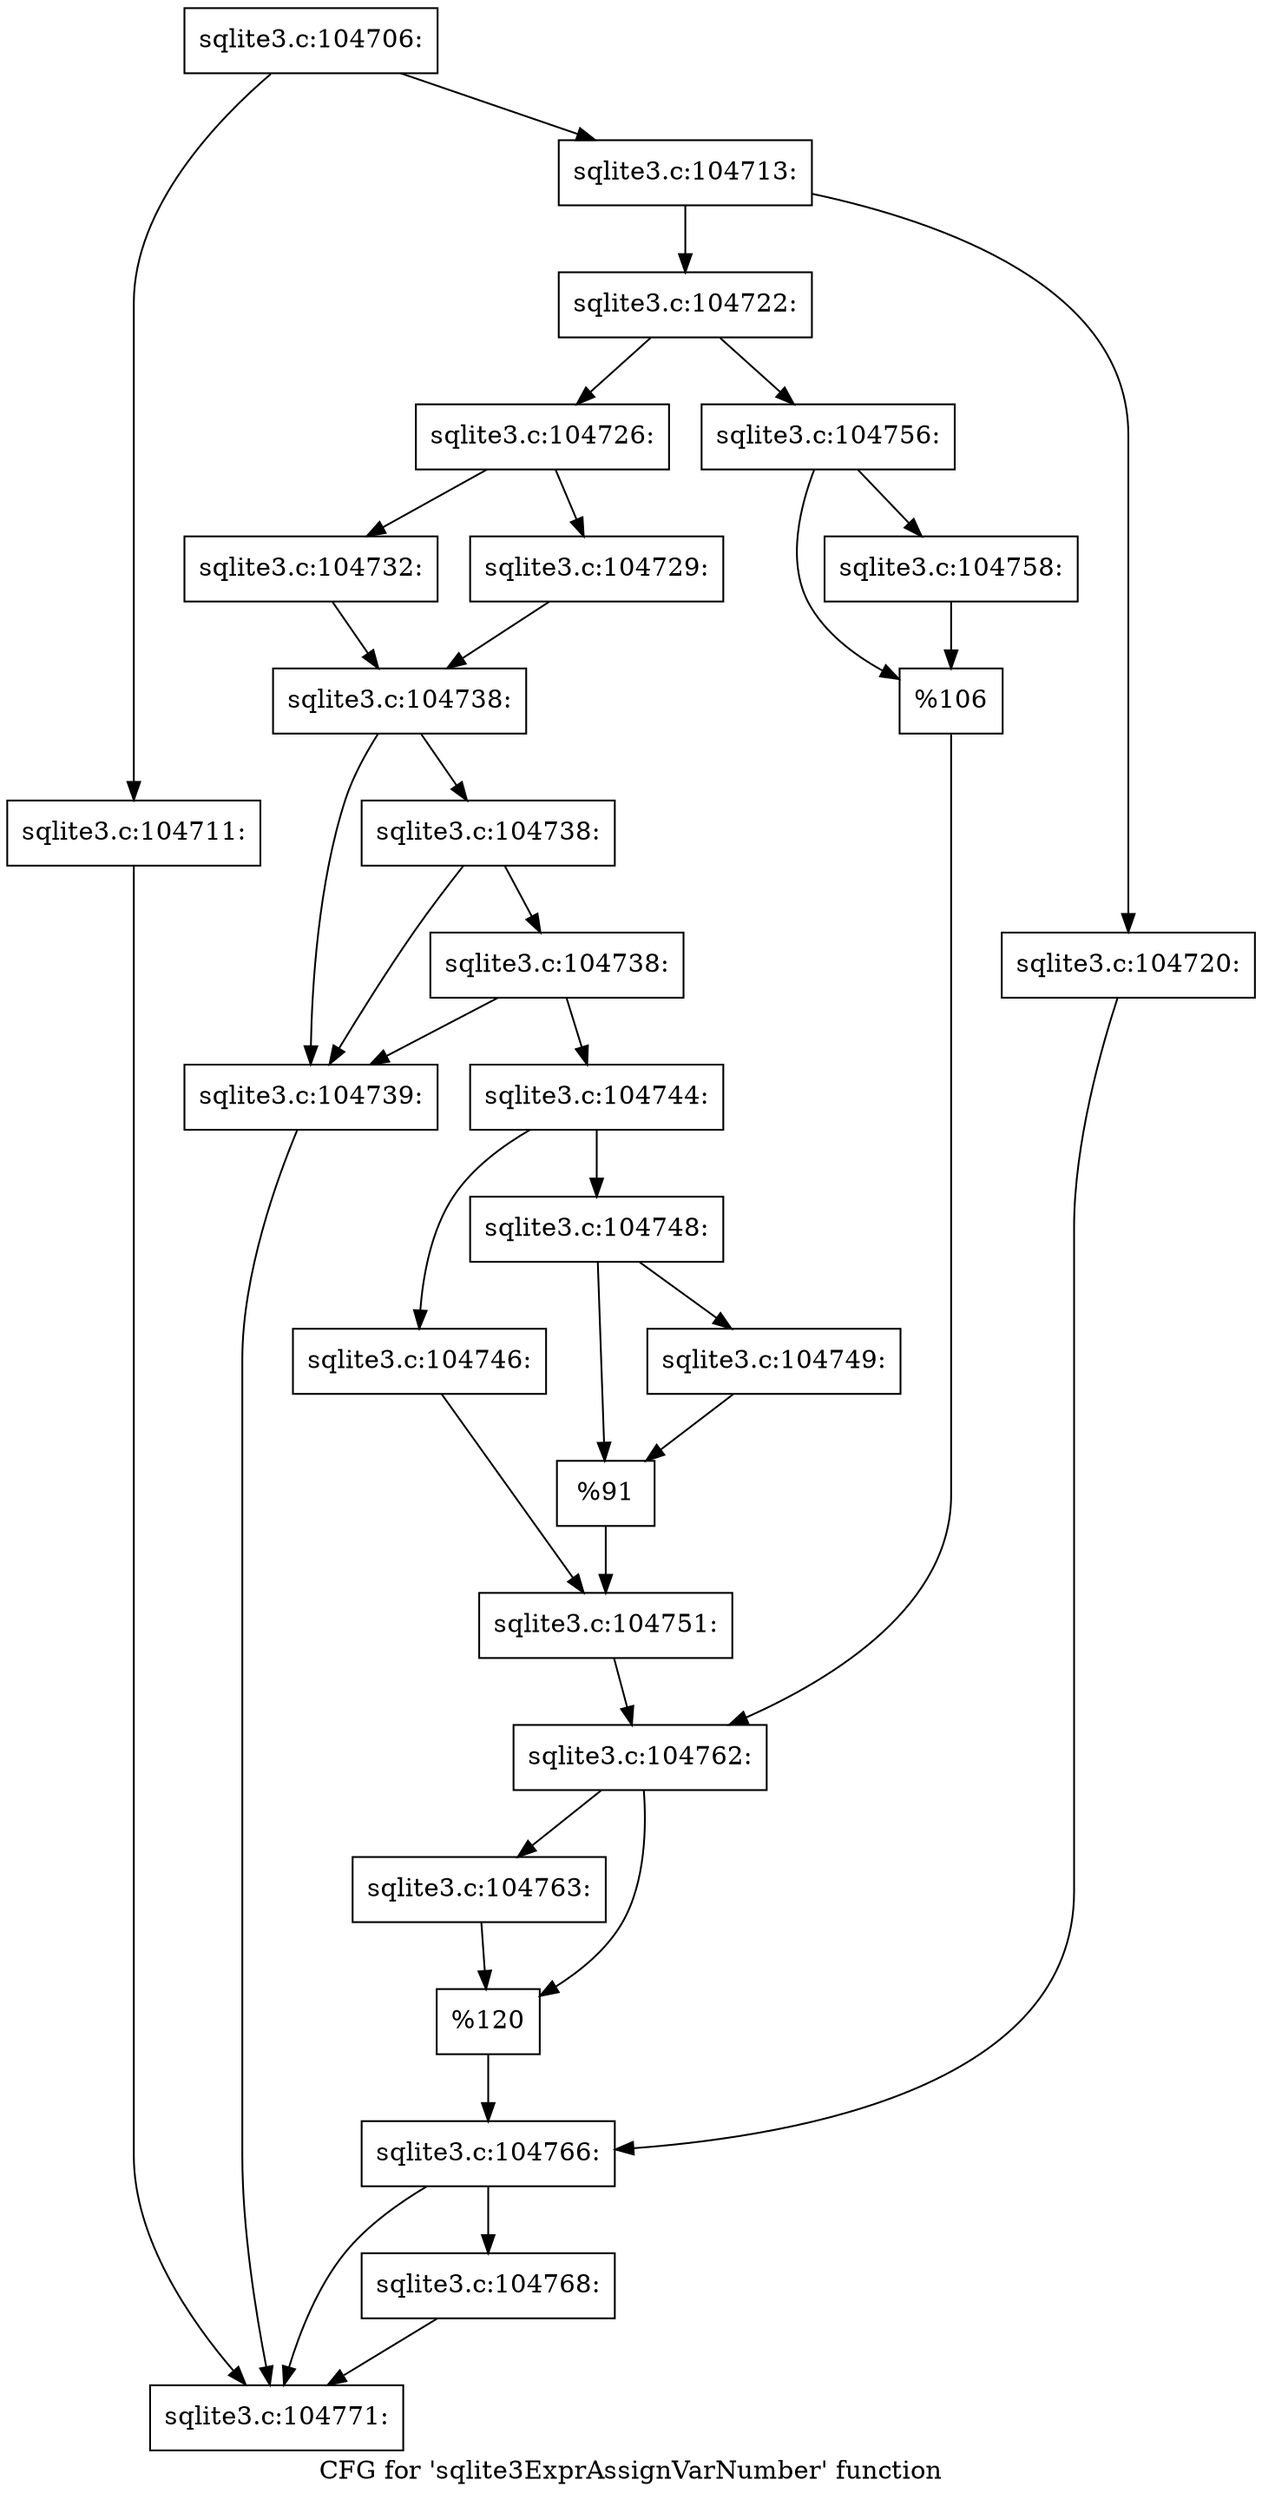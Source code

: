 digraph "CFG for 'sqlite3ExprAssignVarNumber' function" {
	label="CFG for 'sqlite3ExprAssignVarNumber' function";

	Node0x55c0fa0a6a20 [shape=record,label="{sqlite3.c:104706:}"];
	Node0x55c0fa0a6a20 -> Node0x55c0fa0b2600;
	Node0x55c0fa0a6a20 -> Node0x55c0fa0b2650;
	Node0x55c0fa0b2600 [shape=record,label="{sqlite3.c:104711:}"];
	Node0x55c0fa0b2600 -> Node0x55c0fa0bad20;
	Node0x55c0fa0b2650 [shape=record,label="{sqlite3.c:104713:}"];
	Node0x55c0fa0b2650 -> Node0x55c0fa0b2ea0;
	Node0x55c0fa0b2650 -> Node0x55c0fa0b2f40;
	Node0x55c0fa0b2ea0 [shape=record,label="{sqlite3.c:104720:}"];
	Node0x55c0fa0b2ea0 -> Node0x55c0fa0b2ef0;
	Node0x55c0fa0b2f40 [shape=record,label="{sqlite3.c:104722:}"];
	Node0x55c0fa0b2f40 -> Node0x55c0fa0b3e50;
	Node0x55c0fa0b2f40 -> Node0x55c0fa0b3ef0;
	Node0x55c0fa0b3e50 [shape=record,label="{sqlite3.c:104726:}"];
	Node0x55c0fa0b3e50 -> Node0x55c0fa0b4a20;
	Node0x55c0fa0b3e50 -> Node0x55c0fa0b4ac0;
	Node0x55c0fa0b4a20 [shape=record,label="{sqlite3.c:104729:}"];
	Node0x55c0fa0b4a20 -> Node0x55c0fa0b4a70;
	Node0x55c0fa0b4ac0 [shape=record,label="{sqlite3.c:104732:}"];
	Node0x55c0fa0b4ac0 -> Node0x55c0fa0b4a70;
	Node0x55c0fa0b4a70 [shape=record,label="{sqlite3.c:104738:}"];
	Node0x55c0fa0b4a70 -> Node0x55c0fa0b5da0;
	Node0x55c0fa0b4a70 -> Node0x55c0fa0b5ec0;
	Node0x55c0fa0b5ec0 [shape=record,label="{sqlite3.c:104738:}"];
	Node0x55c0fa0b5ec0 -> Node0x55c0fa0b5da0;
	Node0x55c0fa0b5ec0 -> Node0x55c0fa0b5e40;
	Node0x55c0fa0b5e40 [shape=record,label="{sqlite3.c:104738:}"];
	Node0x55c0fa0b5e40 -> Node0x55c0fa0b5da0;
	Node0x55c0fa0b5e40 -> Node0x55c0fa0b5df0;
	Node0x55c0fa0b5da0 [shape=record,label="{sqlite3.c:104739:}"];
	Node0x55c0fa0b5da0 -> Node0x55c0fa0bad20;
	Node0x55c0fa0b5df0 [shape=record,label="{sqlite3.c:104744:}"];
	Node0x55c0fa0b5df0 -> Node0x55c0fa0b77f0;
	Node0x55c0fa0b5df0 -> Node0x55c0fa0b7890;
	Node0x55c0fa0b77f0 [shape=record,label="{sqlite3.c:104746:}"];
	Node0x55c0fa0b77f0 -> Node0x55c0fa0b7840;
	Node0x55c0fa0b7890 [shape=record,label="{sqlite3.c:104748:}"];
	Node0x55c0fa0b7890 -> Node0x55c0fa0b84d0;
	Node0x55c0fa0b7890 -> Node0x55c0fa0b8520;
	Node0x55c0fa0b84d0 [shape=record,label="{sqlite3.c:104749:}"];
	Node0x55c0fa0b84d0 -> Node0x55c0fa0b8520;
	Node0x55c0fa0b8520 [shape=record,label="{%91}"];
	Node0x55c0fa0b8520 -> Node0x55c0fa0b7840;
	Node0x55c0fa0b7840 [shape=record,label="{sqlite3.c:104751:}"];
	Node0x55c0fa0b7840 -> Node0x55c0fa0b3ea0;
	Node0x55c0fa0b3ef0 [shape=record,label="{sqlite3.c:104756:}"];
	Node0x55c0fa0b3ef0 -> Node0x55c0fa0b9600;
	Node0x55c0fa0b3ef0 -> Node0x55c0fa0b9650;
	Node0x55c0fa0b9600 [shape=record,label="{sqlite3.c:104758:}"];
	Node0x55c0fa0b9600 -> Node0x55c0fa0b9650;
	Node0x55c0fa0b9650 [shape=record,label="{%106}"];
	Node0x55c0fa0b9650 -> Node0x55c0fa0b3ea0;
	Node0x55c0fa0b3ea0 [shape=record,label="{sqlite3.c:104762:}"];
	Node0x55c0fa0b3ea0 -> Node0x55c0fa0ba220;
	Node0x55c0fa0b3ea0 -> Node0x55c0fa0ba270;
	Node0x55c0fa0ba220 [shape=record,label="{sqlite3.c:104763:}"];
	Node0x55c0fa0ba220 -> Node0x55c0fa0ba270;
	Node0x55c0fa0ba270 [shape=record,label="{%120}"];
	Node0x55c0fa0ba270 -> Node0x55c0fa0b2ef0;
	Node0x55c0fa0b2ef0 [shape=record,label="{sqlite3.c:104766:}"];
	Node0x55c0fa0b2ef0 -> Node0x55c0f55ad430;
	Node0x55c0fa0b2ef0 -> Node0x55c0fa0bad20;
	Node0x55c0f55ad430 [shape=record,label="{sqlite3.c:104768:}"];
	Node0x55c0f55ad430 -> Node0x55c0fa0bad20;
	Node0x55c0fa0bad20 [shape=record,label="{sqlite3.c:104771:}"];
}
